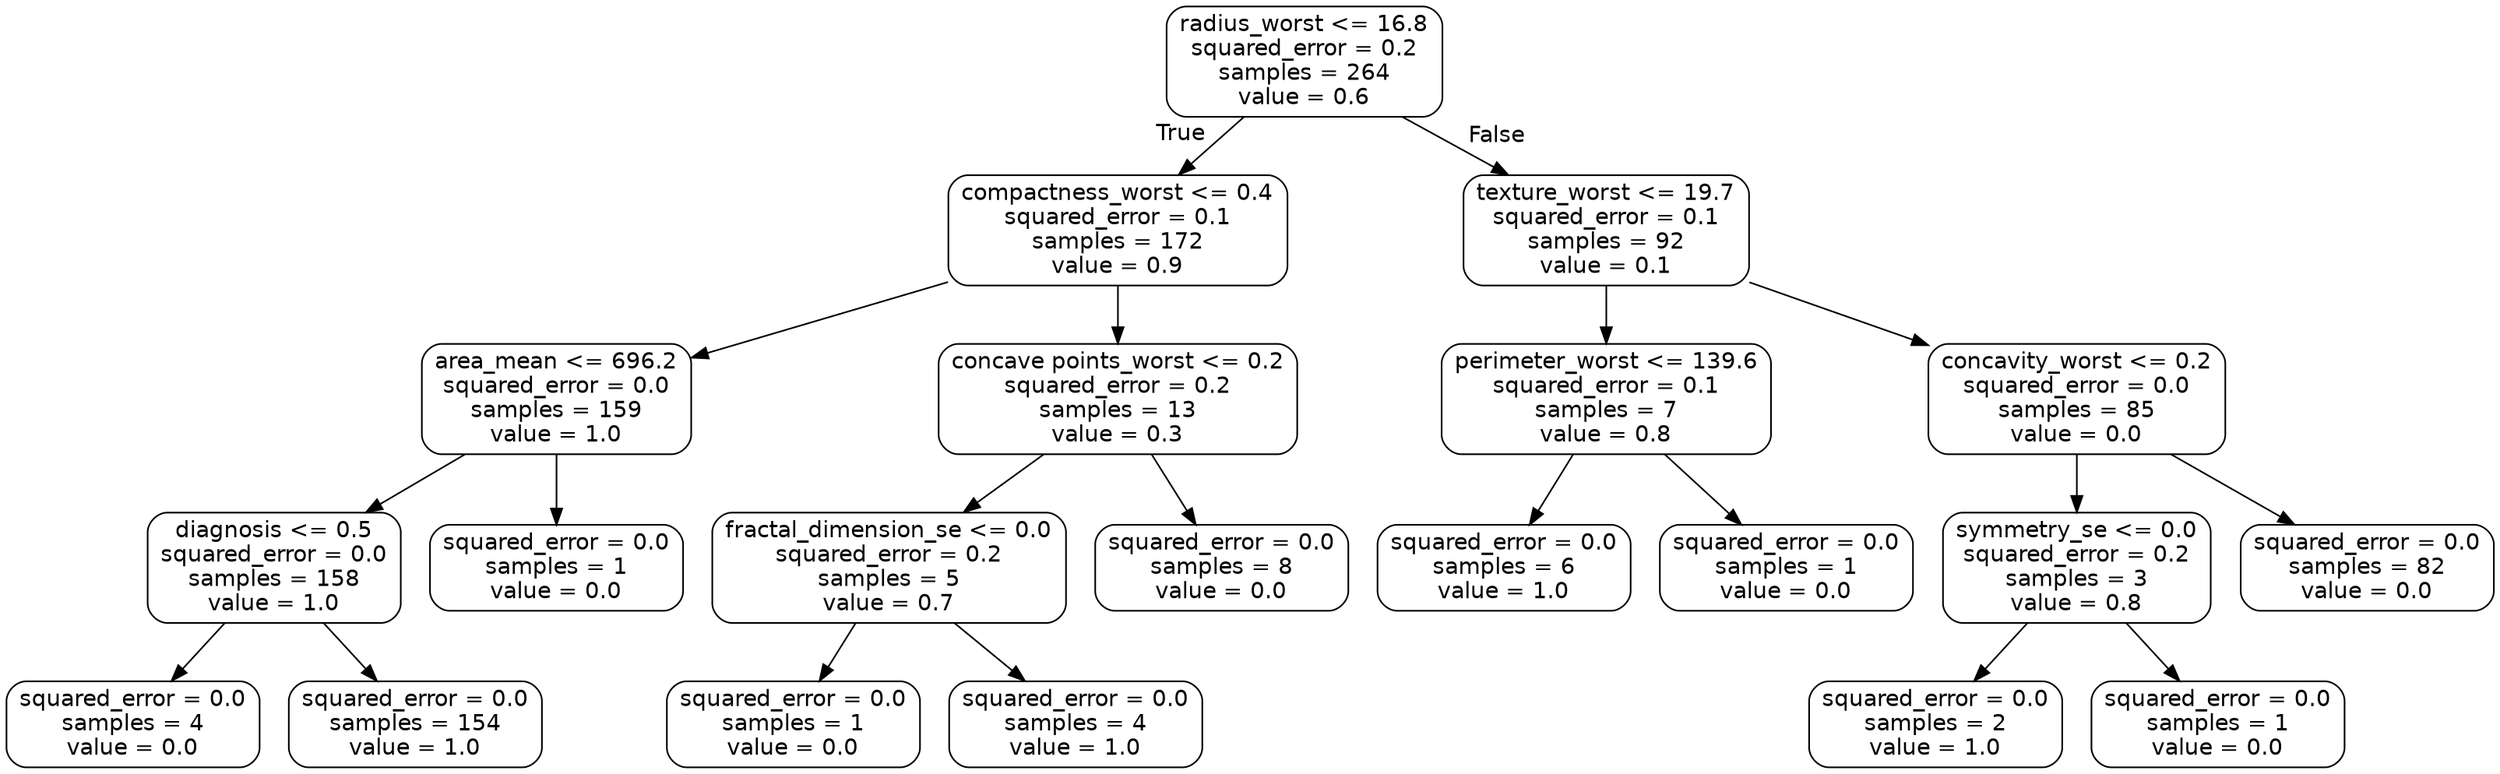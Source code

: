 digraph Tree {
node [shape=box, style="rounded", color="black", fontname="helvetica"] ;
edge [fontname="helvetica"] ;
0 [label="radius_worst <= 16.8\nsquared_error = 0.2\nsamples = 264\nvalue = 0.6"] ;
1 [label="compactness_worst <= 0.4\nsquared_error = 0.1\nsamples = 172\nvalue = 0.9"] ;
0 -> 1 [labeldistance=2.5, labelangle=45, headlabel="True"] ;
2 [label="area_mean <= 696.2\nsquared_error = 0.0\nsamples = 159\nvalue = 1.0"] ;
1 -> 2 ;
3 [label="diagnosis <= 0.5\nsquared_error = 0.0\nsamples = 158\nvalue = 1.0"] ;
2 -> 3 ;
4 [label="squared_error = 0.0\nsamples = 4\nvalue = 0.0"] ;
3 -> 4 ;
5 [label="squared_error = 0.0\nsamples = 154\nvalue = 1.0"] ;
3 -> 5 ;
6 [label="squared_error = 0.0\nsamples = 1\nvalue = 0.0"] ;
2 -> 6 ;
7 [label="concave points_worst <= 0.2\nsquared_error = 0.2\nsamples = 13\nvalue = 0.3"] ;
1 -> 7 ;
8 [label="fractal_dimension_se <= 0.0\nsquared_error = 0.2\nsamples = 5\nvalue = 0.7"] ;
7 -> 8 ;
9 [label="squared_error = 0.0\nsamples = 1\nvalue = 0.0"] ;
8 -> 9 ;
10 [label="squared_error = 0.0\nsamples = 4\nvalue = 1.0"] ;
8 -> 10 ;
11 [label="squared_error = 0.0\nsamples = 8\nvalue = 0.0"] ;
7 -> 11 ;
12 [label="texture_worst <= 19.7\nsquared_error = 0.1\nsamples = 92\nvalue = 0.1"] ;
0 -> 12 [labeldistance=2.5, labelangle=-45, headlabel="False"] ;
13 [label="perimeter_worst <= 139.6\nsquared_error = 0.1\nsamples = 7\nvalue = 0.8"] ;
12 -> 13 ;
14 [label="squared_error = 0.0\nsamples = 6\nvalue = 1.0"] ;
13 -> 14 ;
15 [label="squared_error = 0.0\nsamples = 1\nvalue = 0.0"] ;
13 -> 15 ;
16 [label="concavity_worst <= 0.2\nsquared_error = 0.0\nsamples = 85\nvalue = 0.0"] ;
12 -> 16 ;
17 [label="symmetry_se <= 0.0\nsquared_error = 0.2\nsamples = 3\nvalue = 0.8"] ;
16 -> 17 ;
18 [label="squared_error = 0.0\nsamples = 2\nvalue = 1.0"] ;
17 -> 18 ;
19 [label="squared_error = 0.0\nsamples = 1\nvalue = 0.0"] ;
17 -> 19 ;
20 [label="squared_error = 0.0\nsamples = 82\nvalue = 0.0"] ;
16 -> 20 ;
}